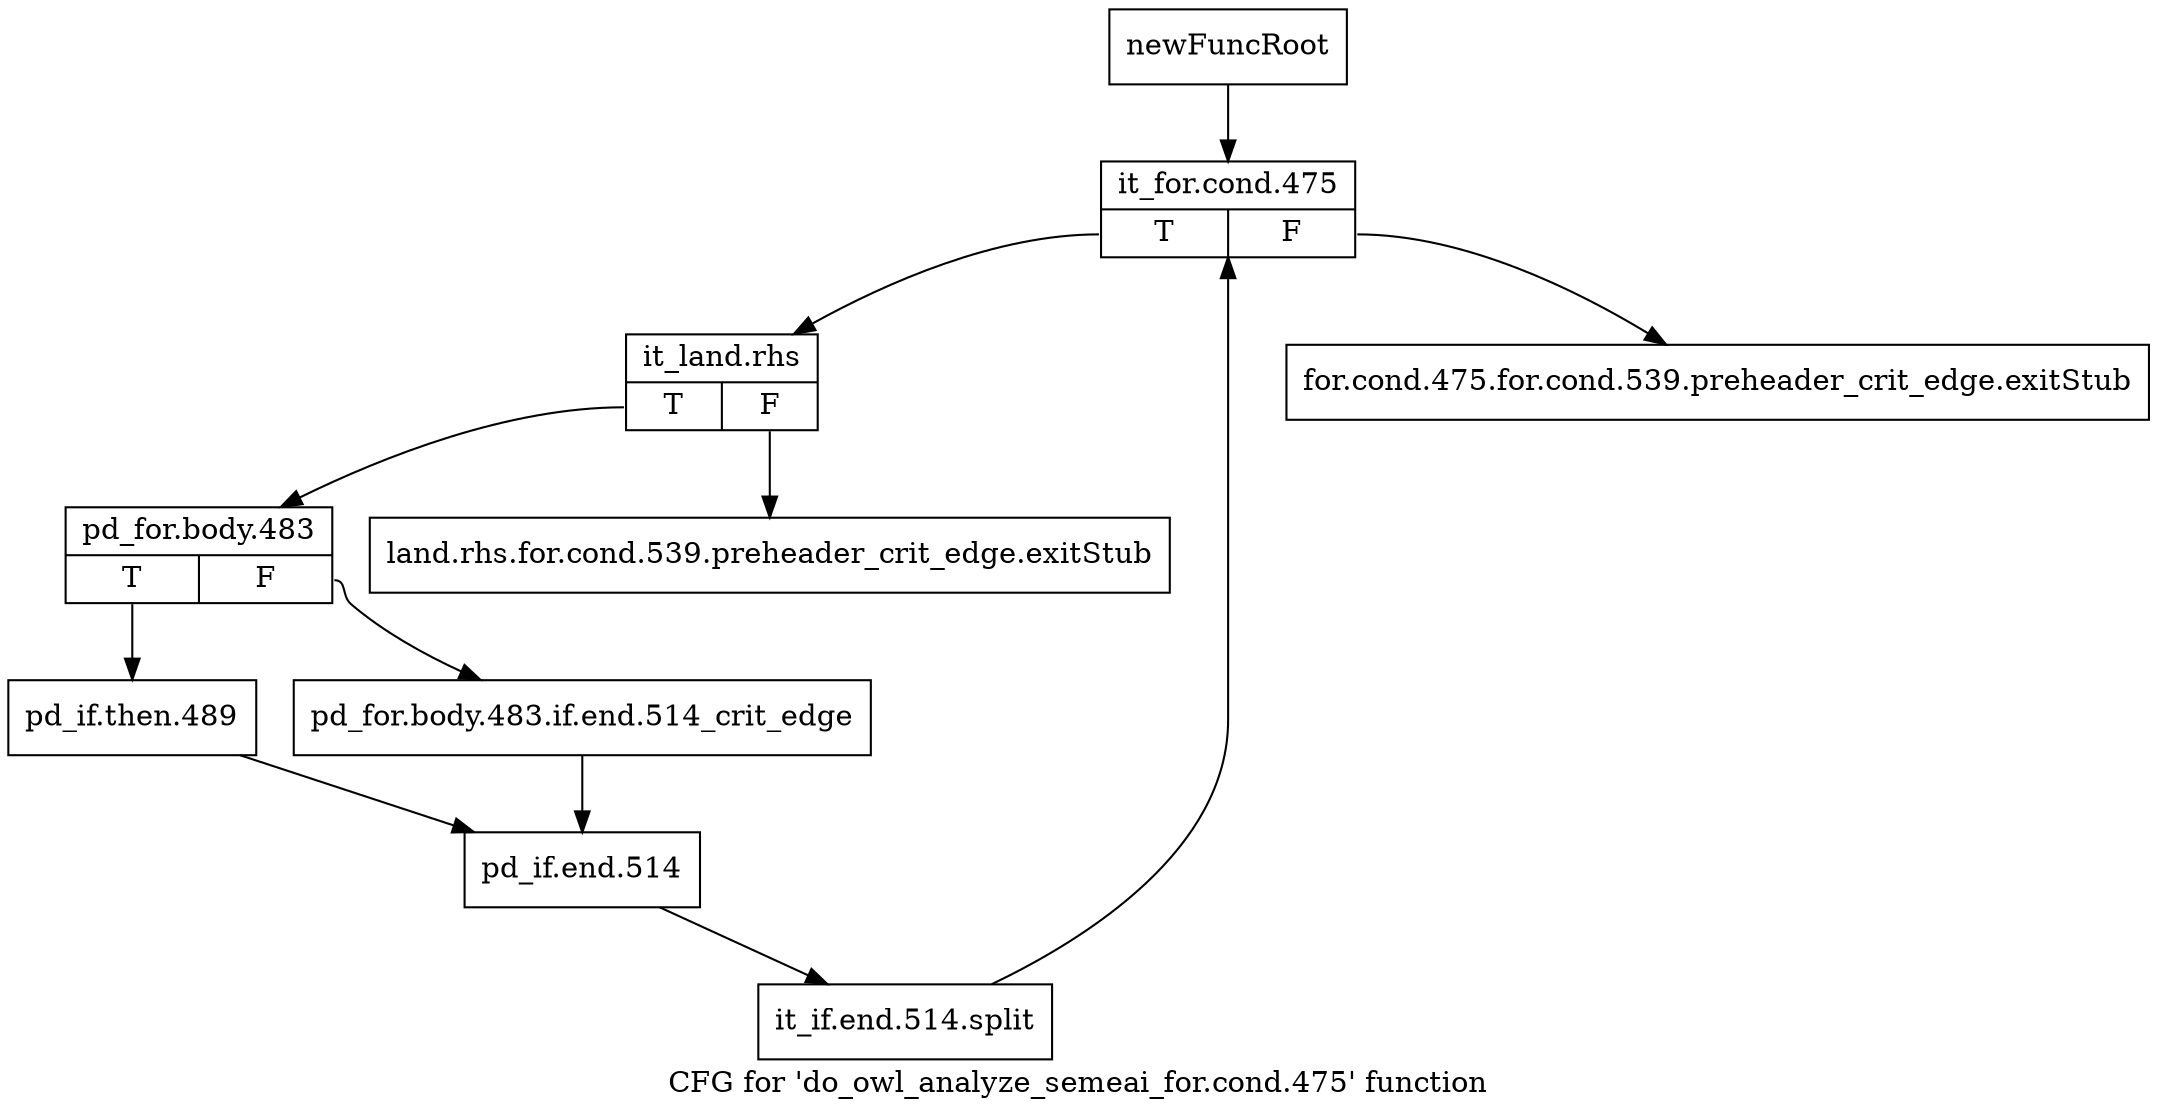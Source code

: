 digraph "CFG for 'do_owl_analyze_semeai_for.cond.475' function" {
	label="CFG for 'do_owl_analyze_semeai_for.cond.475' function";

	Node0x417f7b0 [shape=record,label="{newFuncRoot}"];
	Node0x417f7b0 -> Node0x417f8a0;
	Node0x417f800 [shape=record,label="{for.cond.475.for.cond.539.preheader_crit_edge.exitStub}"];
	Node0x417f850 [shape=record,label="{land.rhs.for.cond.539.preheader_crit_edge.exitStub}"];
	Node0x417f8a0 [shape=record,label="{it_for.cond.475|{<s0>T|<s1>F}}"];
	Node0x417f8a0:s0 -> Node0x417f8f0;
	Node0x417f8a0:s1 -> Node0x417f800;
	Node0x417f8f0 [shape=record,label="{it_land.rhs|{<s0>T|<s1>F}}"];
	Node0x417f8f0:s0 -> Node0x417f940;
	Node0x417f8f0:s1 -> Node0x417f850;
	Node0x417f940 [shape=record,label="{pd_for.body.483|{<s0>T|<s1>F}}"];
	Node0x417f940:s0 -> Node0x417f9e0;
	Node0x417f940:s1 -> Node0x417f990;
	Node0x417f990 [shape=record,label="{pd_for.body.483.if.end.514_crit_edge}"];
	Node0x417f990 -> Node0x417fa30;
	Node0x417f9e0 [shape=record,label="{pd_if.then.489}"];
	Node0x417f9e0 -> Node0x417fa30;
	Node0x417fa30 [shape=record,label="{pd_if.end.514}"];
	Node0x417fa30 -> Node0x4ff8490;
	Node0x4ff8490 [shape=record,label="{it_if.end.514.split}"];
	Node0x4ff8490 -> Node0x417f8a0;
}
